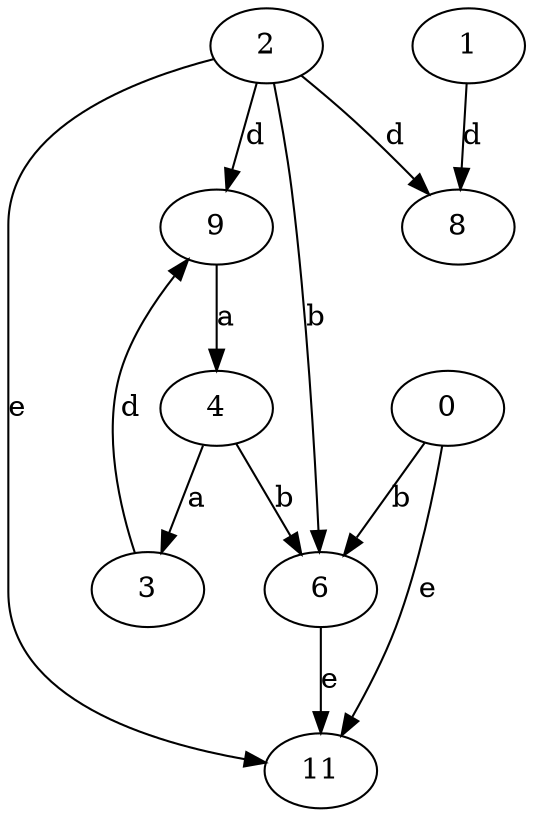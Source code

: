 strict digraph  {
2;
3;
4;
6;
0;
8;
1;
9;
11;
2 -> 6  [label=b];
2 -> 8  [label=d];
2 -> 9  [label=d];
2 -> 11  [label=e];
3 -> 9  [label=d];
4 -> 3  [label=a];
4 -> 6  [label=b];
6 -> 11  [label=e];
0 -> 6  [label=b];
0 -> 11  [label=e];
1 -> 8  [label=d];
9 -> 4  [label=a];
}
